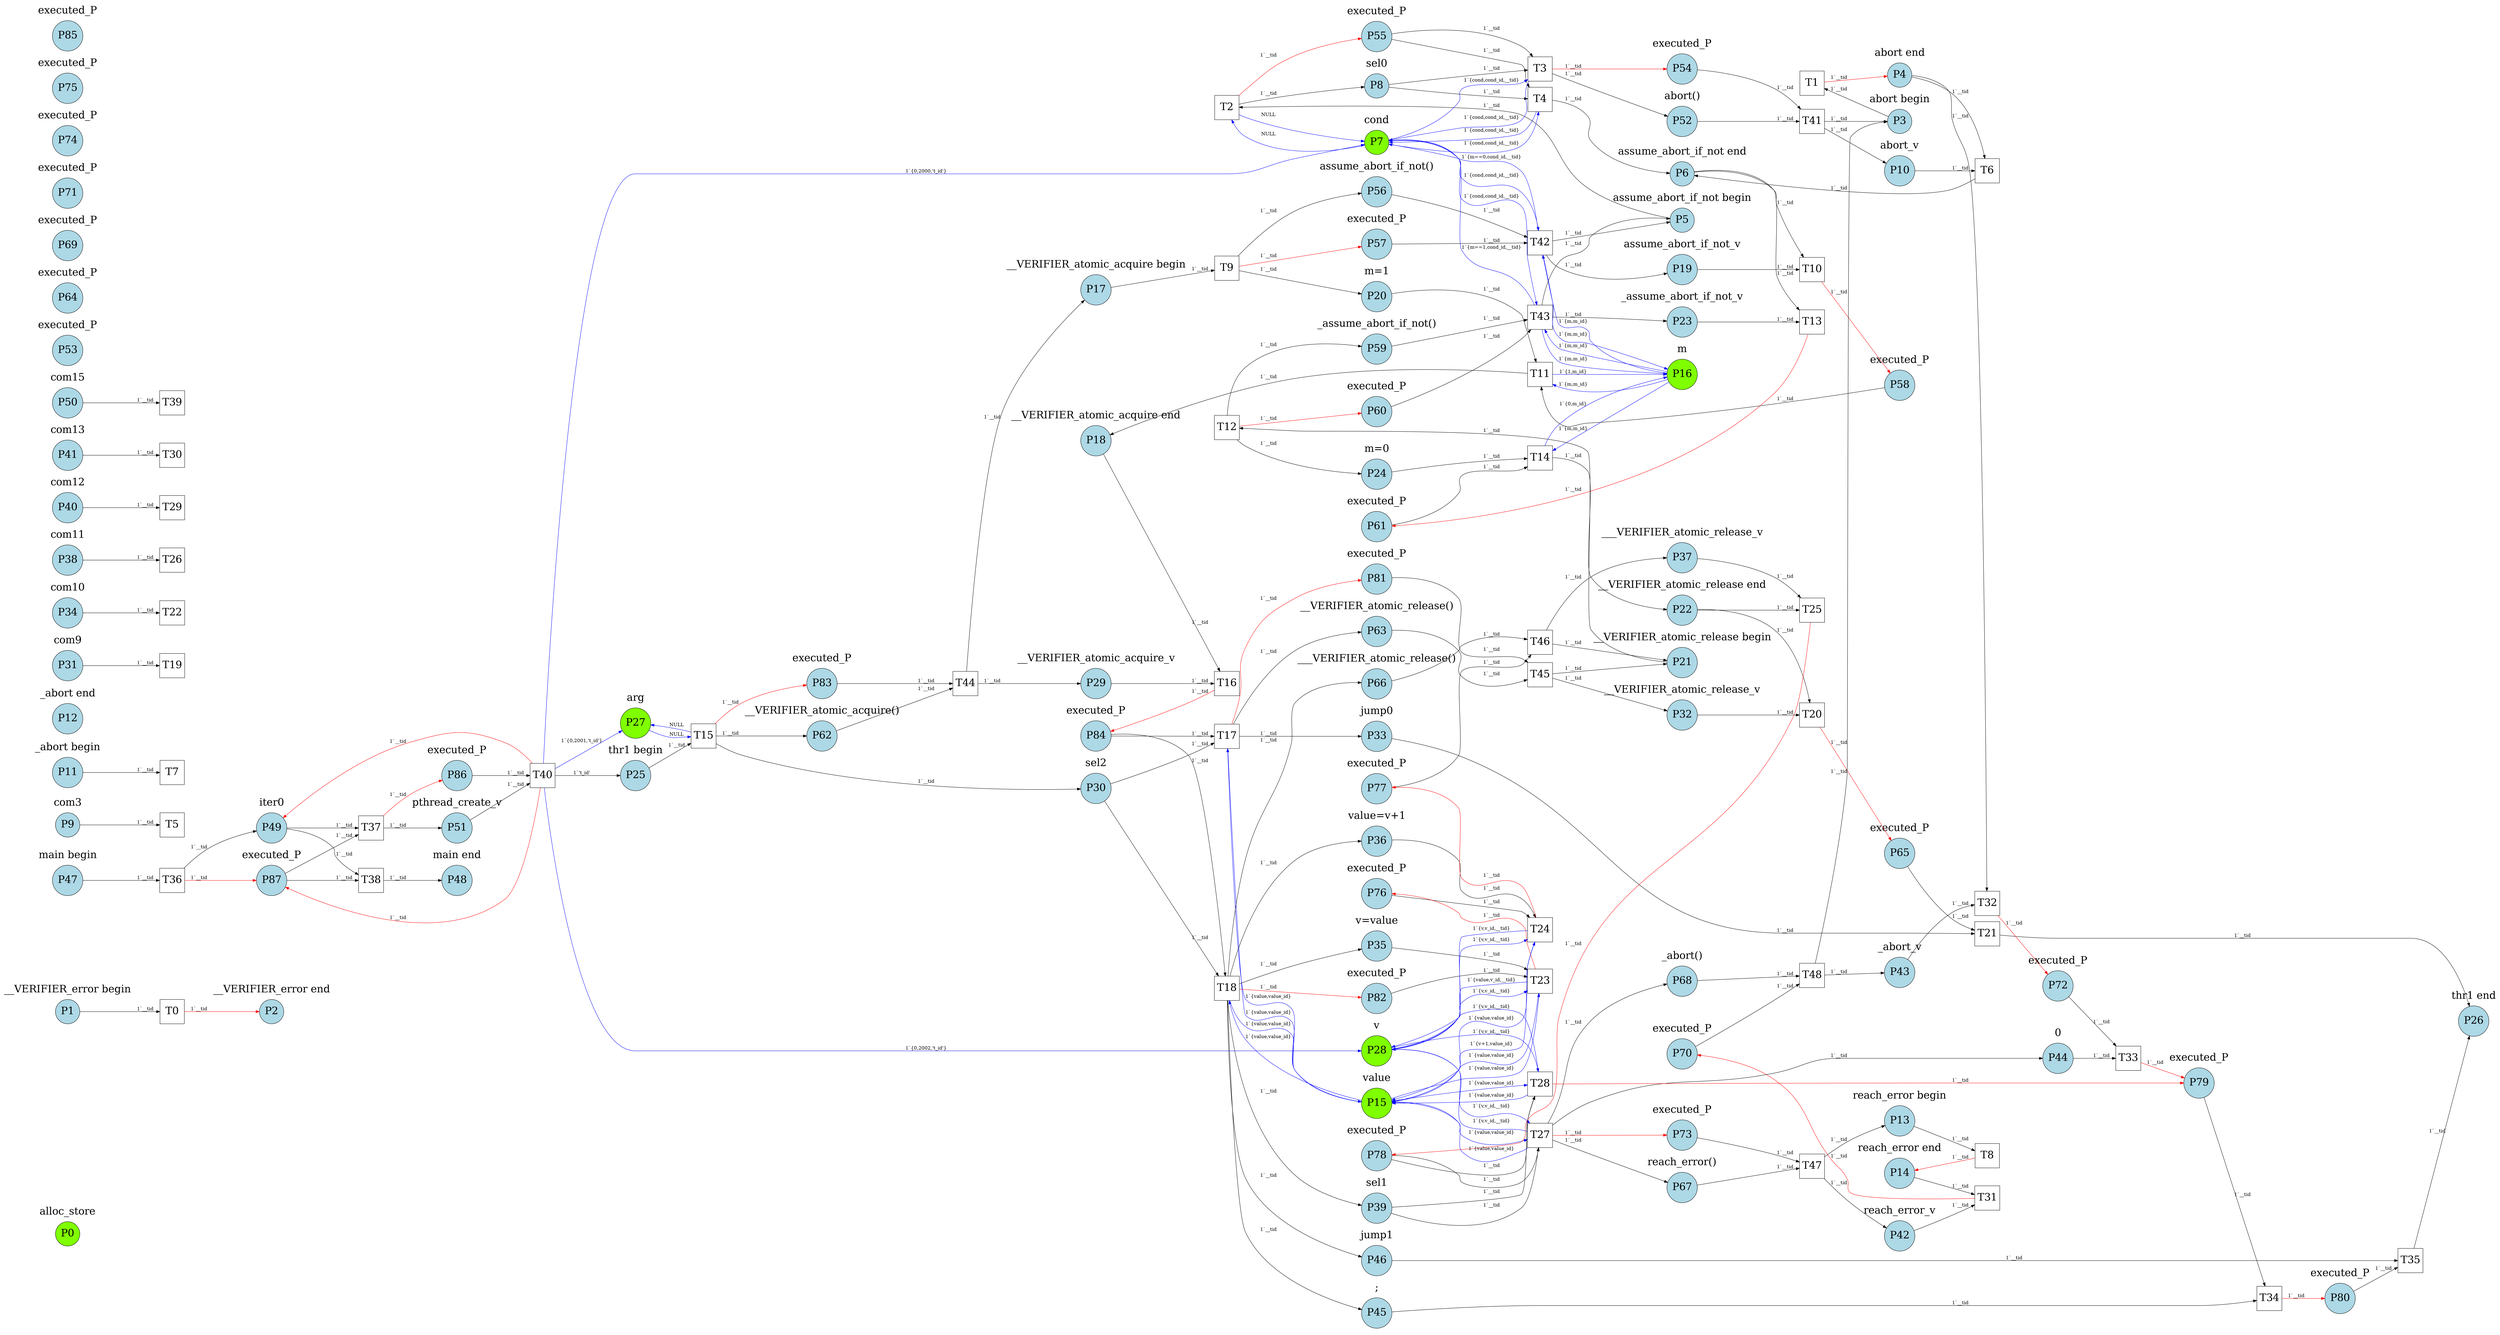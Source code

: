 digraph G{
rankdir = LR
subgraph cluster_P0{fontsize = 30;label="alloc_store";color="white"P0[shape=circle,fontsize = 30,width=1,style="filled",color="black",fillcolor="chartreuse"]}
subgraph cluster_P1{fontsize = 30;label="__VERIFIER_error begin";color="white"P1[shape=circle,fontsize = 30,width=1,style="filled",color="black",fillcolor="lightblue"]}
subgraph cluster_P2{fontsize = 30;label="__VERIFIER_error end";color="white"P2[shape=circle,fontsize = 30,width=1,style="filled",color="black",fillcolor="lightblue"]}
subgraph cluster_P3{fontsize = 30;label="abort begin";color="white"P3[shape=circle,fontsize = 30,width=1,style="filled",color="black",fillcolor="lightblue"]}
subgraph cluster_P4{fontsize = 30;label="abort end";color="white"P4[shape=circle,fontsize = 30,width=1,style="filled",color="black",fillcolor="lightblue"]}
subgraph cluster_P5{fontsize = 30;label="assume_abort_if_not begin";color="white"P5[shape=circle,fontsize = 30,width=1,style="filled",color="black",fillcolor="lightblue"]}
subgraph cluster_P6{fontsize = 30;label="assume_abort_if_not end";color="white"P6[shape=circle,fontsize = 30,width=1,style="filled",color="black",fillcolor="lightblue"]}
subgraph cluster_P7{fontsize = 30;label="cond";color="white"P7[shape=circle,fontsize = 30,width=1,style="filled",color="black",fillcolor="chartreuse"]}
subgraph cluster_P8{fontsize = 30;label="sel0";color="white"P8[shape=circle,fontsize = 30,width=1,style="filled",color="black",fillcolor="lightblue"]}
subgraph cluster_P9{fontsize = 30;label="com3";color="white"P9[shape=circle,fontsize = 30,width=1,style="filled",color="black",fillcolor="lightblue"]}
subgraph cluster_P10{fontsize = 30;label="abort_v";color="white"P10[shape=circle,fontsize = 30,width=1,style="filled",color="black",fillcolor="lightblue"]}
subgraph cluster_P11{fontsize = 30;label="_abort begin";color="white"P11[shape=circle,fontsize = 30,width=1,style="filled",color="black",fillcolor="lightblue"]}
subgraph cluster_P12{fontsize = 30;label="_abort end";color="white"P12[shape=circle,fontsize = 30,width=1,style="filled",color="black",fillcolor="lightblue"]}
subgraph cluster_P13{fontsize = 30;label="reach_error begin";color="white"P13[shape=circle,fontsize = 30,width=1,style="filled",color="black",fillcolor="lightblue"]}
subgraph cluster_P14{fontsize = 30;label="reach_error end";color="white"P14[shape=circle,fontsize = 30,width=1,style="filled",color="black",fillcolor="lightblue"]}
subgraph cluster_P15{fontsize = 30;label="value";color="white"P15[shape=circle,fontsize = 30,width=1,style="filled",color="black",fillcolor="chartreuse"]}
subgraph cluster_P16{fontsize = 30;label="m";color="white"P16[shape=circle,fontsize = 30,width=1,style="filled",color="black",fillcolor="chartreuse"]}
subgraph cluster_P17{fontsize = 30;label="__VERIFIER_atomic_acquire begin";color="white"P17[shape=circle,fontsize = 30,width=1,style="filled",color="black",fillcolor="lightblue"]}
subgraph cluster_P18{fontsize = 30;label="__VERIFIER_atomic_acquire end";color="white"P18[shape=circle,fontsize = 30,width=1,style="filled",color="black",fillcolor="lightblue"]}
subgraph cluster_P19{fontsize = 30;label="assume_abort_if_not_v";color="white"P19[shape=circle,fontsize = 30,width=1,style="filled",color="black",fillcolor="lightblue"]}
subgraph cluster_P20{fontsize = 30;label="m=1";color="white"P20[shape=circle,fontsize = 30,width=1,style="filled",color="black",fillcolor="lightblue"]}
subgraph cluster_P21{fontsize = 30;label="__VERIFIER_atomic_release begin";color="white"P21[shape=circle,fontsize = 30,width=1,style="filled",color="black",fillcolor="lightblue"]}
subgraph cluster_P22{fontsize = 30;label="__VERIFIER_atomic_release end";color="white"P22[shape=circle,fontsize = 30,width=1,style="filled",color="black",fillcolor="lightblue"]}
subgraph cluster_P23{fontsize = 30;label="_assume_abort_if_not_v";color="white"P23[shape=circle,fontsize = 30,width=1,style="filled",color="black",fillcolor="lightblue"]}
subgraph cluster_P24{fontsize = 30;label="m=0";color="white"P24[shape=circle,fontsize = 30,width=1,style="filled",color="black",fillcolor="lightblue"]}
subgraph cluster_P25{fontsize = 30;label="thr1 begin";color="white"P25[shape=circle,fontsize = 30,width=1,style="filled",color="black",fillcolor="lightblue"]}
subgraph cluster_P26{fontsize = 30;label="thr1 end";color="white"P26[shape=circle,fontsize = 30,width=1,style="filled",color="black",fillcolor="lightblue"]}
subgraph cluster_P27{fontsize = 30;label="arg";color="white"P27[shape=circle,fontsize = 30,width=1,style="filled",color="black",fillcolor="chartreuse"]}
subgraph cluster_P28{fontsize = 30;label="v";color="white"P28[shape=circle,fontsize = 30,width=1,style="filled",color="black",fillcolor="chartreuse"]}
subgraph cluster_P29{fontsize = 30;label="__VERIFIER_atomic_acquire_v";color="white"P29[shape=circle,fontsize = 30,width=1,style="filled",color="black",fillcolor="lightblue"]}
subgraph cluster_P30{fontsize = 30;label="sel2";color="white"P30[shape=circle,fontsize = 30,width=1,style="filled",color="black",fillcolor="lightblue"]}
subgraph cluster_P31{fontsize = 30;label="com9";color="white"P31[shape=circle,fontsize = 30,width=1,style="filled",color="black",fillcolor="lightblue"]}
subgraph cluster_P32{fontsize = 30;label="__VERIFIER_atomic_release_v";color="white"P32[shape=circle,fontsize = 30,width=1,style="filled",color="black",fillcolor="lightblue"]}
subgraph cluster_P33{fontsize = 30;label="jump0";color="white"P33[shape=circle,fontsize = 30,width=1,style="filled",color="black",fillcolor="lightblue"]}
subgraph cluster_P34{fontsize = 30;label="com10";color="white"P34[shape=circle,fontsize = 30,width=1,style="filled",color="black",fillcolor="lightblue"]}
subgraph cluster_P35{fontsize = 30;label="v=value";color="white"P35[shape=circle,fontsize = 30,width=1,style="filled",color="black",fillcolor="lightblue"]}
subgraph cluster_P36{fontsize = 30;label="value=v+1";color="white"P36[shape=circle,fontsize = 30,width=1,style="filled",color="black",fillcolor="lightblue"]}
subgraph cluster_P37{fontsize = 30;label="___VERIFIER_atomic_release_v";color="white"P37[shape=circle,fontsize = 30,width=1,style="filled",color="black",fillcolor="lightblue"]}
subgraph cluster_P38{fontsize = 30;label="com11";color="white"P38[shape=circle,fontsize = 30,width=1,style="filled",color="black",fillcolor="lightblue"]}
subgraph cluster_P39{fontsize = 30;label="sel1";color="white"P39[shape=circle,fontsize = 30,width=1,style="filled",color="black",fillcolor="lightblue"]}
subgraph cluster_P40{fontsize = 30;label="com12";color="white"P40[shape=circle,fontsize = 30,width=1,style="filled",color="black",fillcolor="lightblue"]}
subgraph cluster_P41{fontsize = 30;label="com13";color="white"P41[shape=circle,fontsize = 30,width=1,style="filled",color="black",fillcolor="lightblue"]}
subgraph cluster_P42{fontsize = 30;label="reach_error_v";color="white"P42[shape=circle,fontsize = 30,width=1,style="filled",color="black",fillcolor="lightblue"]}
subgraph cluster_P43{fontsize = 30;label="_abort_v";color="white"P43[shape=circle,fontsize = 30,width=1,style="filled",color="black",fillcolor="lightblue"]}
subgraph cluster_P44{fontsize = 30;label="0";color="white"P44[shape=circle,fontsize = 30,width=1,style="filled",color="black",fillcolor="lightblue"]}
subgraph cluster_P45{fontsize = 30;label=";";color="white"P45[shape=circle,fontsize = 30,width=1,style="filled",color="black",fillcolor="lightblue"]}
subgraph cluster_P46{fontsize = 30;label="jump1";color="white"P46[shape=circle,fontsize = 30,width=1,style="filled",color="black",fillcolor="lightblue"]}
subgraph cluster_P47{fontsize = 30;label="main begin";color="white"P47[shape=circle,fontsize = 30,width=1,style="filled",color="black",fillcolor="lightblue"]}
subgraph cluster_P48{fontsize = 30;label="main end";color="white"P48[shape=circle,fontsize = 30,width=1,style="filled",color="black",fillcolor="lightblue"]}
subgraph cluster_P49{fontsize = 30;label="iter0";color="white"P49[shape=circle,fontsize = 30,width=1,style="filled",color="black",fillcolor="lightblue"]}
subgraph cluster_P50{fontsize = 30;label="com15";color="white"P50[shape=circle,fontsize = 30,width=1,style="filled",color="black",fillcolor="lightblue"]}
subgraph cluster_P51{fontsize = 30;label="pthread_create_v";color="white"P51[shape=circle,fontsize = 30,width=1,style="filled",color="black",fillcolor="lightblue"]}
subgraph cluster_P52{fontsize = 30;label="abort()";color="white"P52[shape=circle,fontsize = 30,width=1,style="filled",color="black",fillcolor="lightblue"]}
subgraph cluster_P53{fontsize = 30;label="executed_P";color="white"P53[shape=circle,fontsize = 30,width=1,style="filled",color="black",fillcolor="lightblue"]}
subgraph cluster_P54{fontsize = 30;label="executed_P";color="white"P54[shape=circle,fontsize = 30,width=1,style="filled",color="black",fillcolor="lightblue"]}
subgraph cluster_P55{fontsize = 30;label="executed_P";color="white"P55[shape=circle,fontsize = 30,width=1,style="filled",color="black",fillcolor="lightblue"]}
subgraph cluster_P56{fontsize = 30;label="assume_abort_if_not()";color="white"P56[shape=circle,fontsize = 30,width=1,style="filled",color="black",fillcolor="lightblue"]}
subgraph cluster_P57{fontsize = 30;label="executed_P";color="white"P57[shape=circle,fontsize = 30,width=1,style="filled",color="black",fillcolor="lightblue"]}
subgraph cluster_P58{fontsize = 30;label="executed_P";color="white"P58[shape=circle,fontsize = 30,width=1,style="filled",color="black",fillcolor="lightblue"]}
subgraph cluster_P59{fontsize = 30;label="_assume_abort_if_not()";color="white"P59[shape=circle,fontsize = 30,width=1,style="filled",color="black",fillcolor="lightblue"]}
subgraph cluster_P60{fontsize = 30;label="executed_P";color="white"P60[shape=circle,fontsize = 30,width=1,style="filled",color="black",fillcolor="lightblue"]}
subgraph cluster_P61{fontsize = 30;label="executed_P";color="white"P61[shape=circle,fontsize = 30,width=1,style="filled",color="black",fillcolor="lightblue"]}
subgraph cluster_P62{fontsize = 30;label="__VERIFIER_atomic_acquire()";color="white"P62[shape=circle,fontsize = 30,width=1,style="filled",color="black",fillcolor="lightblue"]}
subgraph cluster_P63{fontsize = 30;label="__VERIFIER_atomic_release()";color="white"P63[shape=circle,fontsize = 30,width=1,style="filled",color="black",fillcolor="lightblue"]}
subgraph cluster_P64{fontsize = 30;label="executed_P";color="white"P64[shape=circle,fontsize = 30,width=1,style="filled",color="black",fillcolor="lightblue"]}
subgraph cluster_P65{fontsize = 30;label="executed_P";color="white"P65[shape=circle,fontsize = 30,width=1,style="filled",color="black",fillcolor="lightblue"]}
subgraph cluster_P66{fontsize = 30;label="___VERIFIER_atomic_release()";color="white"P66[shape=circle,fontsize = 30,width=1,style="filled",color="black",fillcolor="lightblue"]}
subgraph cluster_P67{fontsize = 30;label="reach_error()";color="white"P67[shape=circle,fontsize = 30,width=1,style="filled",color="black",fillcolor="lightblue"]}
subgraph cluster_P68{fontsize = 30;label="_abort()";color="white"P68[shape=circle,fontsize = 30,width=1,style="filled",color="black",fillcolor="lightblue"]}
subgraph cluster_P69{fontsize = 30;label="executed_P";color="white"P69[shape=circle,fontsize = 30,width=1,style="filled",color="black",fillcolor="lightblue"]}
subgraph cluster_P70{fontsize = 30;label="executed_P";color="white"P70[shape=circle,fontsize = 30,width=1,style="filled",color="black",fillcolor="lightblue"]}
subgraph cluster_P71{fontsize = 30;label="executed_P";color="white"P71[shape=circle,fontsize = 30,width=1,style="filled",color="black",fillcolor="lightblue"]}
subgraph cluster_P72{fontsize = 30;label="executed_P";color="white"P72[shape=circle,fontsize = 30,width=1,style="filled",color="black",fillcolor="lightblue"]}
subgraph cluster_P73{fontsize = 30;label="executed_P";color="white"P73[shape=circle,fontsize = 30,width=1,style="filled",color="black",fillcolor="lightblue"]}
subgraph cluster_P74{fontsize = 30;label="executed_P";color="white"P74[shape=circle,fontsize = 30,width=1,style="filled",color="black",fillcolor="lightblue"]}
subgraph cluster_P75{fontsize = 30;label="executed_P";color="white"P75[shape=circle,fontsize = 30,width=1,style="filled",color="black",fillcolor="lightblue"]}
subgraph cluster_P76{fontsize = 30;label="executed_P";color="white"P76[shape=circle,fontsize = 30,width=1,style="filled",color="black",fillcolor="lightblue"]}
subgraph cluster_P77{fontsize = 30;label="executed_P";color="white"P77[shape=circle,fontsize = 30,width=1,style="filled",color="black",fillcolor="lightblue"]}
subgraph cluster_P78{fontsize = 30;label="executed_P";color="white"P78[shape=circle,fontsize = 30,width=1,style="filled",color="black",fillcolor="lightblue"]}
subgraph cluster_P79{fontsize = 30;label="executed_P";color="white"P79[shape=circle,fontsize = 30,width=1,style="filled",color="black",fillcolor="lightblue"]}
subgraph cluster_P80{fontsize = 30;label="executed_P";color="white"P80[shape=circle,fontsize = 30,width=1,style="filled",color="black",fillcolor="lightblue"]}
subgraph cluster_P81{fontsize = 30;label="executed_P";color="white"P81[shape=circle,fontsize = 30,width=1,style="filled",color="black",fillcolor="lightblue"]}
subgraph cluster_P82{fontsize = 30;label="executed_P";color="white"P82[shape=circle,fontsize = 30,width=1,style="filled",color="black",fillcolor="lightblue"]}
subgraph cluster_P83{fontsize = 30;label="executed_P";color="white"P83[shape=circle,fontsize = 30,width=1,style="filled",color="black",fillcolor="lightblue"]}
subgraph cluster_P84{fontsize = 30;label="executed_P";color="white"P84[shape=circle,fontsize = 30,width=1,style="filled",color="black",fillcolor="lightblue"]}
subgraph cluster_P85{fontsize = 30;label="executed_P";color="white"P85[shape=circle,fontsize = 30,width=1,style="filled",color="black",fillcolor="lightblue"]}
subgraph cluster_P86{fontsize = 30;label="executed_P";color="white"P86[shape=circle,fontsize = 30,width=1,style="filled",color="black",fillcolor="lightblue"]}
subgraph cluster_P87{fontsize = 30;label="executed_P";color="white"P87[shape=circle,fontsize = 30,width=1,style="filled",color="black",fillcolor="lightblue"]}
T0[shape=box,fontsize = 30,width=1,height=1]
T1[shape=box,fontsize = 30,width=1,height=1]
T2[shape=box,fontsize = 30,width=1,height=1]
T3[shape=box,fontsize = 30,width=1,height=1]
T4[shape=box,fontsize = 30,width=1,height=1]
T5[shape=box,fontsize = 30,width=1,height=1]
T6[shape=box,fontsize = 30,width=1,height=1]
T7[shape=box,fontsize = 30,width=1,height=1]
T8[shape=box,fontsize = 30,width=1,height=1]
T9[shape=box,fontsize = 30,width=1,height=1]
T10[shape=box,fontsize = 30,width=1,height=1]
T11[shape=box,fontsize = 30,width=1,height=1]
T12[shape=box,fontsize = 30,width=1,height=1]
T13[shape=box,fontsize = 30,width=1,height=1]
T14[shape=box,fontsize = 30,width=1,height=1]
T15[shape=box,fontsize = 30,width=1,height=1]
T16[shape=box,fontsize = 30,width=1,height=1]
T17[shape=box,fontsize = 30,width=1,height=1]
T18[shape=box,fontsize = 30,width=1,height=1]
T19[shape=box,fontsize = 30,width=1,height=1]
T20[shape=box,fontsize = 30,width=1,height=1]
T21[shape=box,fontsize = 30,width=1,height=1]
T22[shape=box,fontsize = 30,width=1,height=1]
T23[shape=box,fontsize = 30,width=1,height=1]
T24[shape=box,fontsize = 30,width=1,height=1]
T25[shape=box,fontsize = 30,width=1,height=1]
T26[shape=box,fontsize = 30,width=1,height=1]
T27[shape=box,fontsize = 30,width=1,height=1]
T28[shape=box,fontsize = 30,width=1,height=1]
T29[shape=box,fontsize = 30,width=1,height=1]
T30[shape=box,fontsize = 30,width=1,height=1]
T31[shape=box,fontsize = 30,width=1,height=1]
T32[shape=box,fontsize = 30,width=1,height=1]
T33[shape=box,fontsize = 30,width=1,height=1]
T34[shape=box,fontsize = 30,width=1,height=1]
T35[shape=box,fontsize = 30,width=1,height=1]
T36[shape=box,fontsize = 30,width=1,height=1]
T37[shape=box,fontsize = 30,width=1,height=1]
T38[shape=box,fontsize = 30,width=1,height=1]
T39[shape=box,fontsize = 30,width=1,height=1]
T40[shape=box,fontsize = 30,width=1,height=1]
T41[shape=box,fontsize = 30,width=1,height=1]
T42[shape=box,fontsize = 30,width=1,height=1]
T43[shape=box,fontsize = 30,width=1,height=1]
T44[shape=box,fontsize = 30,width=1,height=1]
T45[shape=box,fontsize = 30,width=1,height=1]
T46[shape=box,fontsize = 30,width=1,height=1]
T47[shape=box,fontsize = 30,width=1,height=1]
T48[shape=box,fontsize = 30,width=1,height=1]
P1->T0[label="1`__tid"]
P3->T1[label="1`__tid"]
P5->T2[label="1`__tid"]
P8->T3[label="1`__tid"]
P8->T4[label="1`__tid"]
P9->T5[label="1`__tid"]
P10->T6[label="1`__tid"]
P11->T7[label="1`__tid"]
P13->T8[label="1`__tid"]
P17->T9[label="1`__tid"]
P19->T10[label="1`__tid"]
P20->T11[label="1`__tid"]
P21->T12[label="1`__tid"]
P23->T13[label="1`__tid"]
P24->T14[label="1`__tid"]
P25->T15[label="1`__tid"]
P29->T16[label="1`__tid"]
P30->T17[label="1`__tid"]
P30->T18[label="1`__tid"]
P31->T19[label="1`__tid"]
P32->T20[label="1`__tid"]
P33->T21[label="1`__tid"]
P34->T22[label="1`__tid"]
P35->T23[label="1`__tid"]
P36->T24[label="1`__tid"]
P37->T25[label="1`__tid"]
P38->T26[label="1`__tid"]
P39->T27[label="1`__tid"]
P39->T28[label="1`__tid"]
P40->T29[label="1`__tid"]
P41->T30[label="1`__tid"]
P42->T31[label="1`__tid"]
P43->T32[label="1`__tid"]
P44->T33[label="1`__tid"]
P45->T34[label="1`__tid"]
P46->T35[label="1`__tid"]
P47->T36[label="1`__tid"]
P49->T37[label="1`__tid"]
P49->T38[label="1`__tid"]
P50->T39[label="1`__tid"]
P51->T40[label="1`__tid"]
T0->P2[color="red",label="1`__tid"]
T1->P4[color="red",label="1`__tid"]
P52->T41[label="1`__tid"]
T41->P3[label="1`__tid"]
T41->P10[label="1`__tid"]
P4->T6[label="1`__tid"]
P7->T3[color="blue",label="1`{cond,cond_id,__tid}"]
T3->P7[color="blue",label="1`{cond,cond_id,__tid}"]
P7->T4[color="blue",label="1`{cond,cond_id,__tid}"]
T4->P7[color="blue",label="1`{cond,cond_id,__tid}"]
T3->P54[color="red",label="1`__tid"]
T2->P8[label="1`__tid"]
T2->P55[color="red",label="1`__tid"]
P55->T3[label="1`__tid"]
P55->T4[label="1`__tid"]
T6->P6[label="1`__tid"]
T4->P6[label="1`__tid"]
T2->P7[color="blue",label="NULL"]
P7->T2[color="blue",label="NULL"]
T8->P14[color="red",label="1`__tid"]
P56->T42[label="1`__tid"]
P16->T42[color="blue",label="1`{m,m_id}"]
T42->P16[color="blue",label="1`{m,m_id}"]
T42->P7[color="blue",label="1`{m==0,cond_id,__tid}"]
P7->T42[color="blue",label="1`{cond,cond_id,__tid}"]
T42->P5[label="1`__tid"]
T42->P19[label="1`__tid"]
P6->T10[label="1`__tid"]
P16->T11[color="blue",label="1`{m,m_id}"]
T11->P16[color="blue",label="1`{1,m_id}"]
T9->P56[label="1`__tid"]
T9->P57[color="red",label="1`__tid"]
P57->T42[label="1`__tid"]
T9->P20[label="1`__tid"]
T10->P58[color="red",label="1`__tid"]
P58->T11[label="1`__tid"]
T11->P18[label="1`__tid"]
P59->T43[label="1`__tid"]
P16->T43[color="blue",label="1`{m,m_id}"]
T43->P16[color="blue",label="1`{m,m_id}"]
T43->P7[color="blue",label="1`{m==1,cond_id,__tid}"]
P7->T43[color="blue",label="1`{cond,cond_id,__tid}"]
T43->P5[label="1`__tid"]
T43->P23[label="1`__tid"]
P6->T13[label="1`__tid"]
P16->T14[color="blue",label="1`{m,m_id}"]
T14->P16[color="blue",label="1`{0,m_id}"]
T12->P59[label="1`__tid"]
T12->P60[color="red",label="1`__tid"]
P60->T43[label="1`__tid"]
T12->P24[label="1`__tid"]
T13->P61[color="red",label="1`__tid"]
P61->T14[label="1`__tid"]
T14->P22[label="1`__tid"]
P62->T44[label="1`__tid"]
T44->P17[label="1`__tid"]
T44->P29[label="1`__tid"]
P18->T16[label="1`__tid"]
P63->T45[label="1`__tid"]
T45->P21[label="1`__tid"]
T45->P32[label="1`__tid"]
P22->T20[label="1`__tid"]
T21->P26[label="1`__tid"]
T20->P65[color="red",label="1`__tid"]
P65->T21[label="1`__tid"]
P15->T23[color="blue",label="1`{value,value_id}"]
T23->P15[color="blue",label="1`{value,value_id}"]
P28->T23[color="blue",label="1`{v,v_id,__tid}"]
T23->P28[color="blue",label="1`{value,v_id,__tid}"]
P28->T24[color="blue",label="1`{v,v_id,__tid}"]
T24->P28[color="blue",label="1`{v,v_id,__tid}"]
P15->T24[color="blue",label="1`{value,value_id}"]
T24->P15[color="blue",label="1`{v+1,value_id}"]
P66->T46[label="1`__tid"]
T46->P21[label="1`__tid"]
T46->P37[label="1`__tid"]
P22->T25[label="1`__tid"]
P15->T27[color="blue",label="1`{value,value_id}"]
T27->P15[color="blue",label="1`{value,value_id}"]
P28->T27[color="blue",label="1`{v,v_id,__tid}"]
T27->P28[color="blue",label="1`{v,v_id,__tid}"]
P15->T28[color="blue",label="1`{value,value_id}"]
T28->P15[color="blue",label="1`{value,value_id}"]
P28->T28[color="blue",label="1`{v,v_id,__tid}"]
T28->P28[color="blue",label="1`{v,v_id,__tid}"]
P67->T47[label="1`__tid"]
T47->P13[label="1`__tid"]
T47->P42[label="1`__tid"]
P14->T31[label="1`__tid"]
P68->T48[label="1`__tid"]
T48->P3[label="1`__tid"]
T48->P43[label="1`__tid"]
P4->T32[label="1`__tid"]
T31->P70[color="red",label="1`__tid"]
P70->T48[label="1`__tid"]
T32->P72[color="red",label="1`__tid"]
P72->T33[label="1`__tid"]
T27->P73[color="red",label="1`__tid"]
T35->P26[label="1`__tid"]
T23->P76[color="red",label="1`__tid"]
P76->T24[label="1`__tid"]
T24->P77[color="red",label="1`__tid"]
P77->T46[label="1`__tid"]
T25->P78[color="red",label="1`__tid"]
T33->P79[color="red",label="1`__tid"]
T28->P79[color="red",label="1`__tid"]
P79->T34[label="1`__tid"]
T34->P80[color="red",label="1`__tid"]
P80->T35[label="1`__tid"]
P15->T17[color="blue",label="1`{value,value_id}"]
T17->P15[color="blue",label="1`{value,value_id}"]
P15->T18[color="blue",label="1`{value,value_id}"]
T18->P15[color="blue",label="1`{value,value_id}"]
T17->P81[color="red",label="1`__tid"]
T18->P82[color="red",label="1`__tid"]
T15->P62[label="1`__tid"]
T15->P83[color="red",label="1`__tid"]
P83->T44[label="1`__tid"]
T15->P30[label="1`__tid"]
T16->P84[color="red",label="1`__tid"]
P84->T17[label="1`__tid"]
P84->T18[label="1`__tid"]
T15->P27[color="blue",label="NULL"]
P27->T15[color="blue",label="NULL"]
T40->P25[label="1`'t_id'"]
T40->P7[color="blue",label="1`{0,2000,'t_id'}"]
T40->P27[color="blue",label="1`{0,2001,'t_id'}"]
T40->P28[color="blue",label="1`{0,2002,'t_id'}"]
T37->P86[color="red",label="1`__tid"]
T36->P49[label="1`__tid"]
T36->P87[color="red",label="1`__tid"]
P87->T37[label="1`__tid"]
P87->T38[label="1`__tid"]
T40->P87[color="red",label="1`__tid"]
T40->P49[color="red",label="1`__tid"]
T38->P48[label="1`__tid"]
T3->P52[label="1`__tid"]
P54->T41[label="1`__tid"]
T17->P63[label="1`__tid"]
T17->P33[label="1`__tid"]
P81->T45[label="1`__tid"]
T18->P35[label="1`__tid"]
T18->P36[label="1`__tid"]
T18->P66[label="1`__tid"]
T18->P45[label="1`__tid"]
T18->P46[label="1`__tid"]
P82->T23[label="1`__tid"]
T18->P39[label="1`__tid"]
P78->T27[label="1`__tid"]
P78->T28[label="1`__tid"]
T27->P44[label="1`__tid"]
T27->P67[label="1`__tid"]
T27->P68[label="1`__tid"]
P73->T47[label="1`__tid"]
T37->P51[label="1`__tid"]
P86->T40[label="1`__tid"]
}
